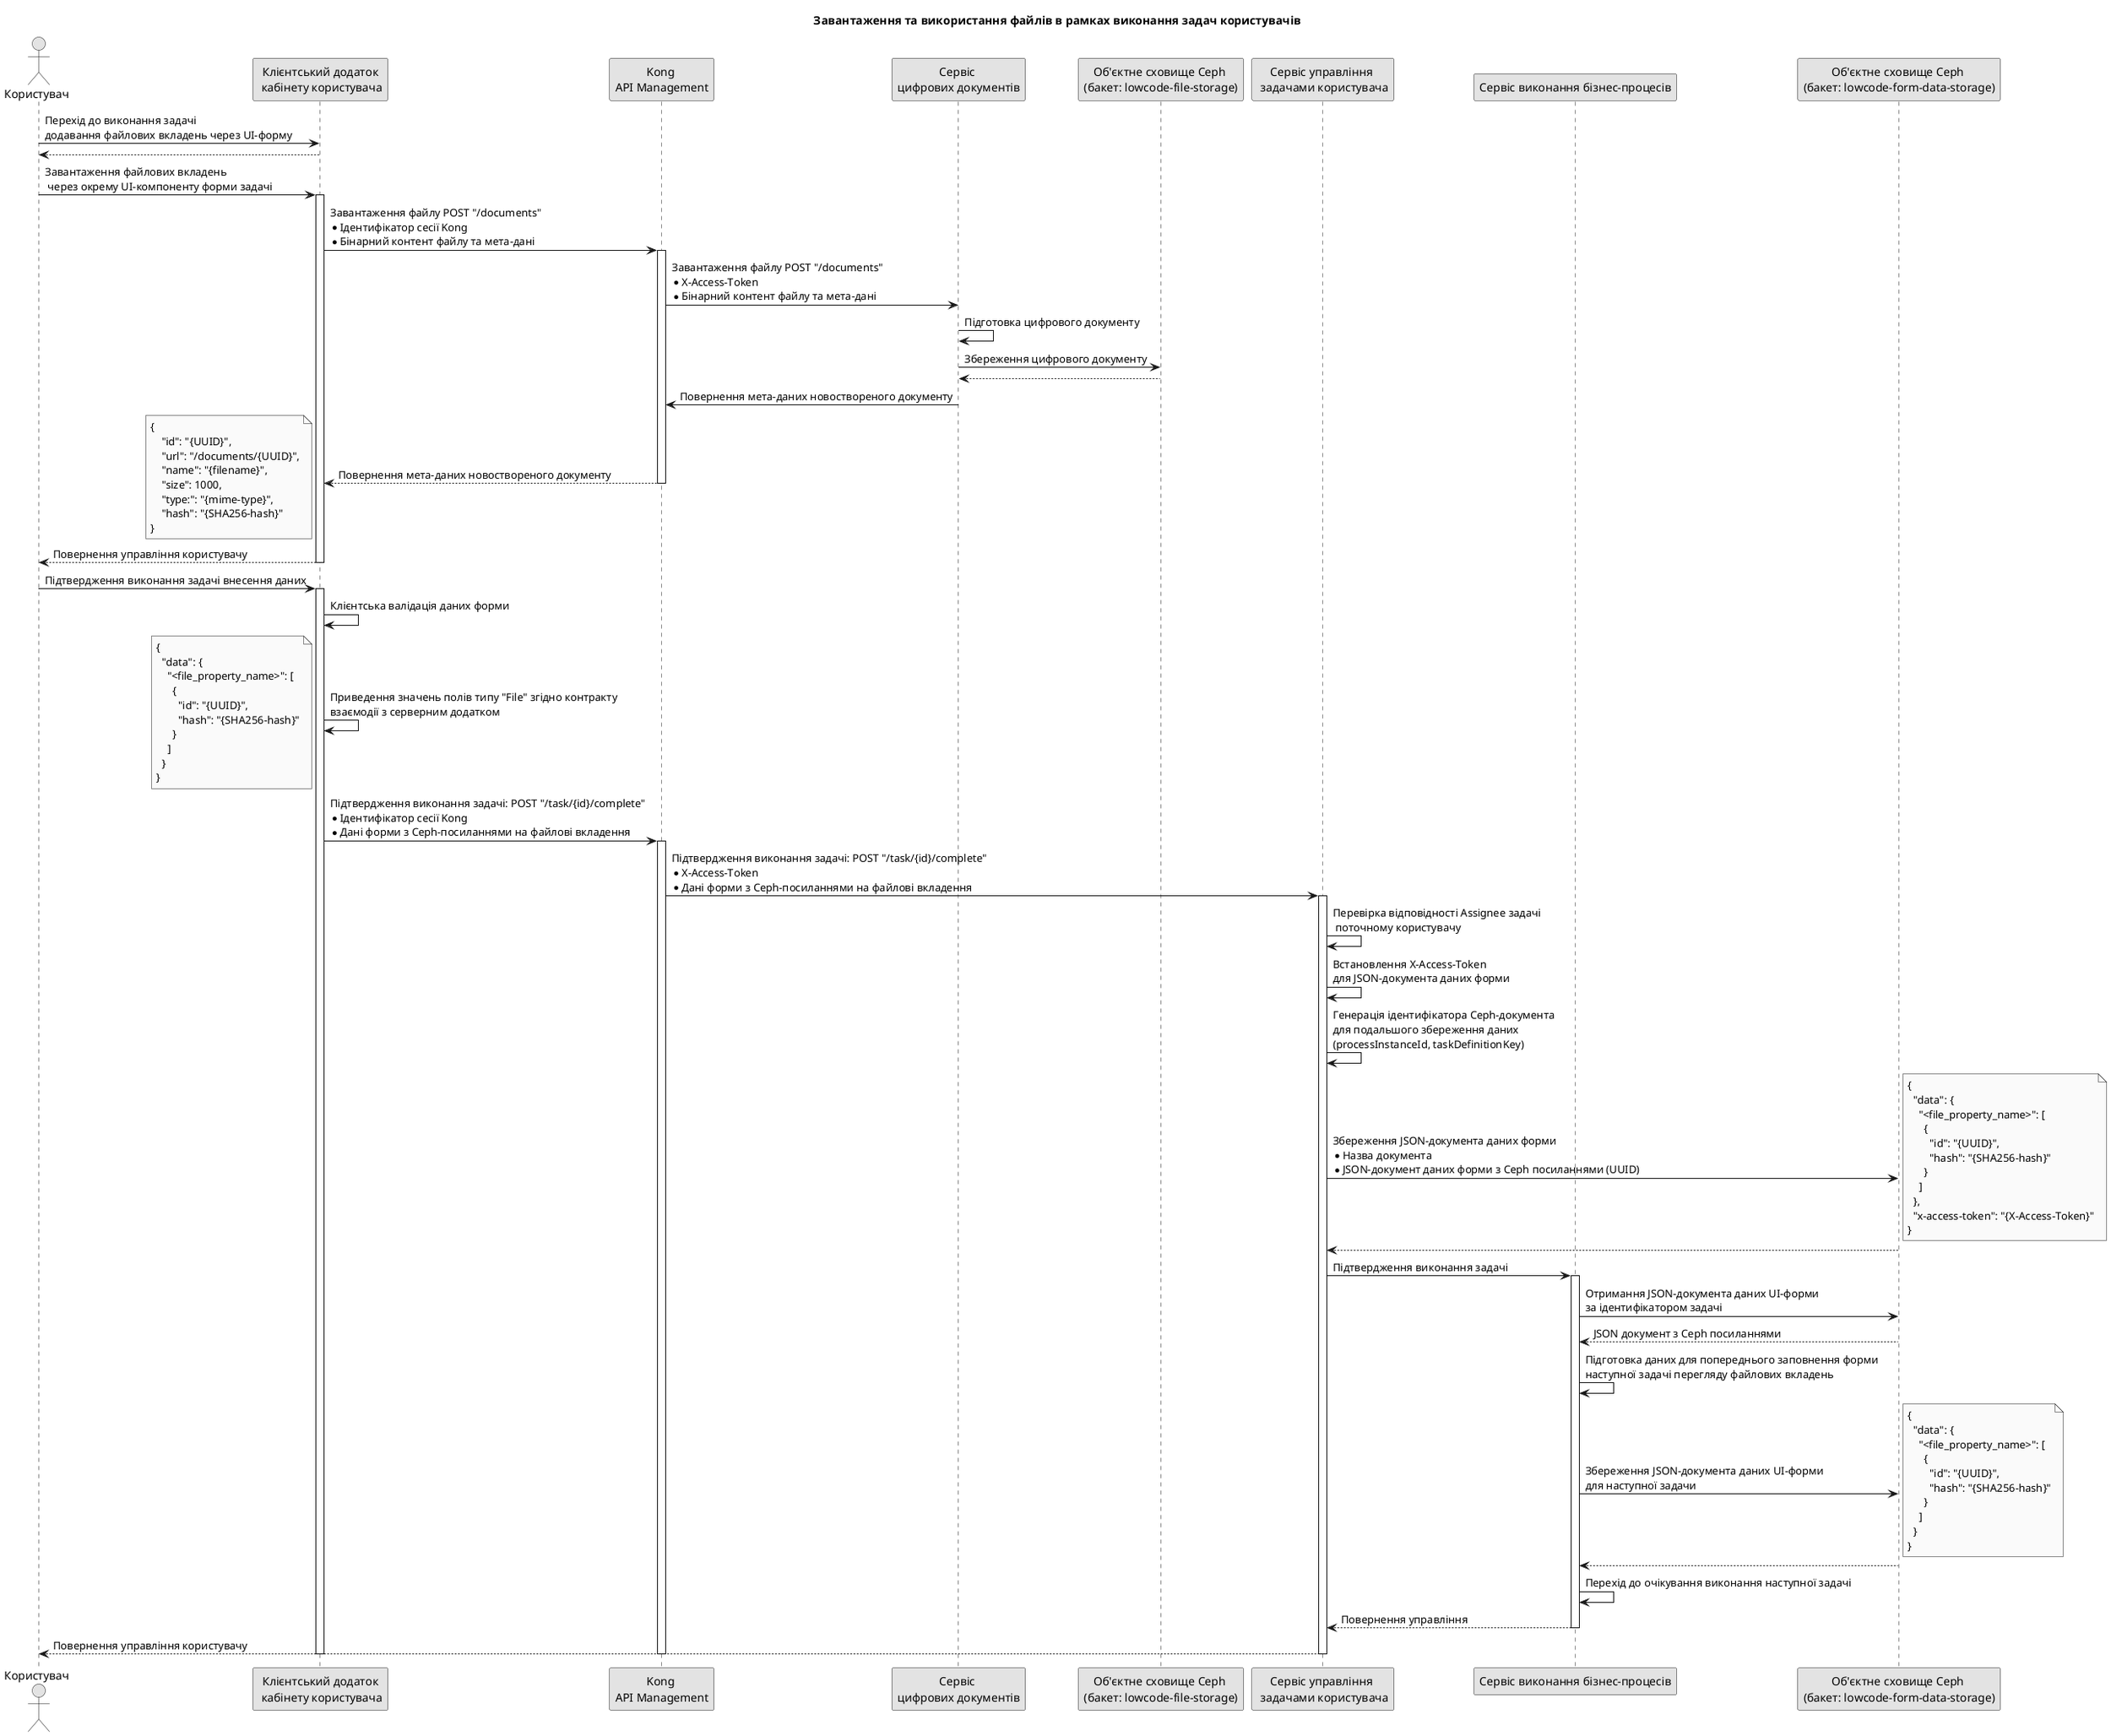 @startuml
skinparam monochrome true

actor "Користувач" as user
participant "Клієнтський додаток\n кабінету користувача" as cabinet
participant "Kong \nAPI Management" as kong
participant "Сервіс \nцифрових документів" as digital_documents
participant "Об'єктне сховище Ceph \n(бакет: lowcode-file-storage)" as file_storage_ceph
participant "Сервіс управління \n задачами користувача" as user_task_mngmnt
participant "Сервіс виконання бізнес-процесів" as bpms
participant "Об'єктне сховище Ceph \n(бакет: lowcode-form-data-storage)" as form_data_ceph

skinparam responseMessageBelowArrow false
title Завантаження та використання файлів в рамках виконання задач користувачів

user -> cabinet: Перехід до виконання задачі \nдодавання файлових вкладень через UI-форму
return

user -> cabinet: Завантаження файлових вкладень\n через окрему UI-компоненту форми задачі
activate cabinet
  cabinet -> kong: Завантаження файлу POST "/documents" \n* Ідентифікатор сесії Kong \n* Бінарний контент файлу та мета-дані
  activate kong
    kong -> digital_documents: Завантаження файлу POST "/documents" \n* X-Access-Token \n* Бінарний контент файлу та мета-дані
    digital_documents -> digital_documents: Підготовка цифрового документу
    digital_documents -> file_storage_ceph: Збереження цифрового документу
    file_storage_ceph --> digital_documents
    digital_documents -> kong: Повернення мета-даних новоствореного документу
    kong --> cabinet: Повернення мета-даних новоствореного документу
    note left
      {
          "id": "{UUID}",
          "url": "/documents/{UUID}",
          "name": "{filename}",
          "size": 1000,
          "type:": "{mime-type}",
          "hash": "{SHA256-hash}"
      }
    end note
  deactivate kong
return Повернення управління користувачу

user -> cabinet: Підтвердження виконання задачі внесення даних
activate cabinet
  cabinet -> cabinet: Клієнтська валідація даних форми

  cabinet -> cabinet: Приведення значень полів типу "File" згідно контракту \nвзаємодії з серверним додатком
  note left
    {
      "data": {
        "<file_property_name>": [
          {
            "id": "{UUID}",
            "hash": "{SHA256-hash}"
          }
        ]
      }
    }
  end note

  cabinet -> kong: Підтвердження виконання задачі: POST "/task/{id}/complete" \n*Ідентифікатор сесії Kong \n*Дані форми з Ceph-посиланнями на файлові вкладення
  activate kong
    kong -> user_task_mngmnt: Підтвердження виконання задачі: POST "/task/{id}/complete" \n* X-Access-Token \n*Дані форми з Ceph-посиланнями на файлові вкладення
    activate user_task_mngmnt
      user_task_mngmnt -> user_task_mngmnt: Перевірка відповідності Assignee задачі\n поточному користувачу
      user_task_mngmnt -> user_task_mngmnt: Встановлення X-Access-Token \nдля JSON-документа даних форми

      user_task_mngmnt -> user_task_mngmnt: Генерація ідентифікатора Ceph-документа \nдля подальшого збереження даних \n(processInstanceId, taskDefinitionKey)
      user_task_mngmnt -> form_data_ceph: Збереження JSON-документа даних форми \n* Назва документа \n* JSON-документ даних форми з Ceph посиланнями (UUID)
      note right
        {
          "data": {
            "<file_property_name>": [
              {
                "id": "{UUID}",
                "hash": "{SHA256-hash}"
              }
            ]
          },
          "x-access-token": "{X-Access-Token}"
        }
      end note

      form_data_ceph --> user_task_mngmnt

      user_task_mngmnt -> bpms: Підтвердження виконання задачі
      activate bpms
        bpms -> form_data_ceph: Отримання JSON-документа даних UI-форми \nза ідентифікатором задачі
        form_data_ceph --> bpms: JSON документ з Ceph посиланнями
        bpms -> bpms: Підготовка даних для попереднього заповнення форми \nнаступної задачі перегляду файлових вкладень
        bpms -> form_data_ceph: Збереження JSON-документа даних UI-форми \nдля наступної задачи
        note right
          {
            "data": {
              "<file_property_name>": [
                {
                  "id": "{UUID}",
                  "hash": "{SHA256-hash}"
                }
              ]
            }
          }
        end note

        form_data_ceph --> bpms
        bpms -> bpms: Перехід до очікування виконання наступної задачі
      return Повернення управління
      user_task_mngmnt --> user: Повернення управління користувачу
    deactivate
  deactivate
deactivate

@enduml